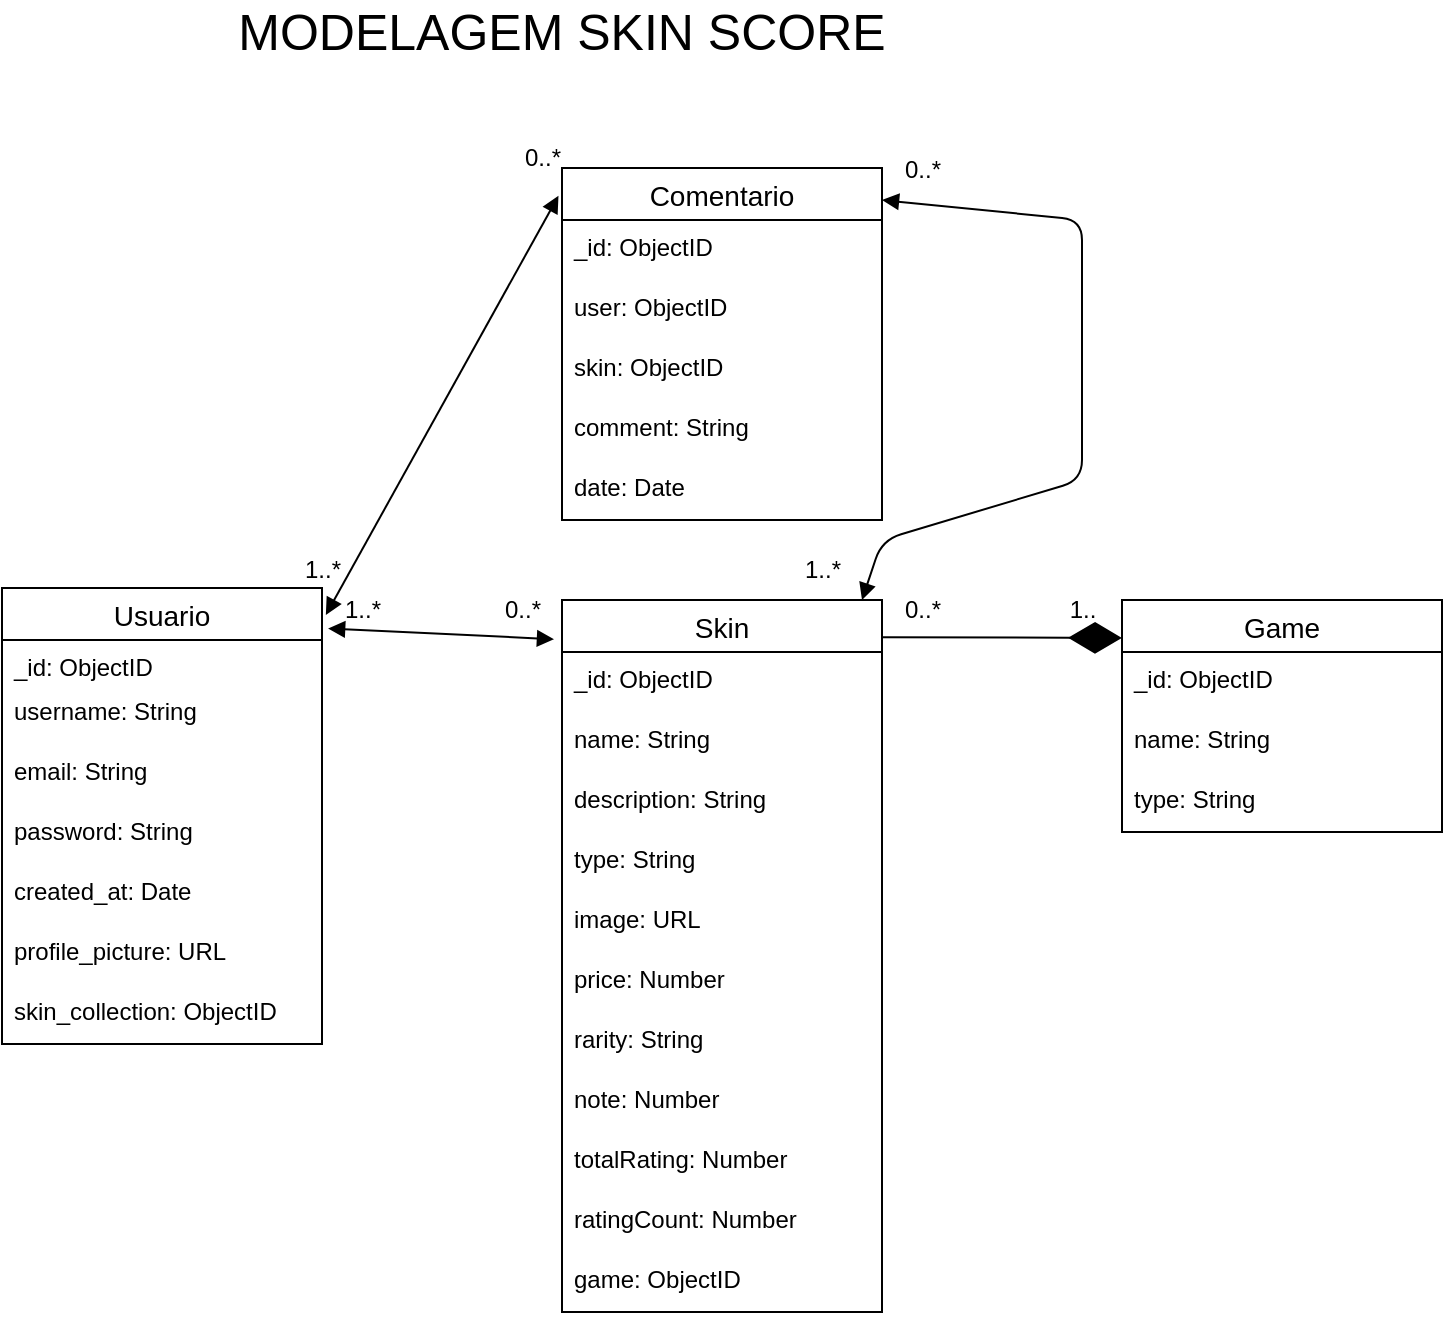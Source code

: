 <mxfile>
    <diagram id="4c7LaxeDGODN7DNbFhjD" name="Page-1">
        <mxGraphModel dx="1082" dy="455" grid="1" gridSize="10" guides="1" tooltips="1" connect="1" arrows="1" fold="1" page="1" pageScale="1" pageWidth="850" pageHeight="1100" math="0" shadow="0">
            <root>
                <mxCell id="0"/>
                <mxCell id="1" parent="0"/>
                <mxCell id="2" value="&lt;font style=&quot;font-size: 25px;&quot;&gt;MODELAGEM SKIN SCORE&lt;/font&gt;" style="text;html=1;strokeColor=none;fillColor=none;align=center;verticalAlign=middle;whiteSpace=wrap;rounded=0;" parent="1" vertex="1">
                    <mxGeometry x="180" y="70" width="340" height="30" as="geometry"/>
                </mxCell>
                <mxCell id="3" value="Usuario" style="swimlane;fontStyle=0;childLayout=stackLayout;horizontal=1;startSize=26;horizontalStack=0;resizeParent=1;resizeParentMax=0;resizeLast=0;collapsible=1;marginBottom=0;align=center;fontSize=14;" parent="1" vertex="1">
                    <mxGeometry x="70" y="364" width="160" height="228" as="geometry"/>
                </mxCell>
                <mxCell id="4" value="_id: ObjectID        " style="text;strokeColor=none;fillColor=none;spacingLeft=4;spacingRight=4;overflow=hidden;rotatable=0;points=[[0,0.5],[1,0.5]];portConstraint=eastwest;fontSize=12;" parent="3" vertex="1">
                    <mxGeometry y="26" width="160" height="22" as="geometry"/>
                </mxCell>
                <mxCell id="5" value="username: String" style="text;strokeColor=none;fillColor=none;spacingLeft=4;spacingRight=4;overflow=hidden;rotatable=0;points=[[0,0.5],[1,0.5]];portConstraint=eastwest;fontSize=12;" parent="3" vertex="1">
                    <mxGeometry y="48" width="160" height="30" as="geometry"/>
                </mxCell>
                <mxCell id="6" value="email: String&#10;" style="text;strokeColor=none;fillColor=none;spacingLeft=4;spacingRight=4;overflow=hidden;rotatable=0;points=[[0,0.5],[1,0.5]];portConstraint=eastwest;fontSize=12;" parent="3" vertex="1">
                    <mxGeometry y="78" width="160" height="30" as="geometry"/>
                </mxCell>
                <mxCell id="7" value="password: String" style="text;strokeColor=none;fillColor=none;spacingLeft=4;spacingRight=4;overflow=hidden;rotatable=0;points=[[0,0.5],[1,0.5]];portConstraint=eastwest;fontSize=12;" parent="3" vertex="1">
                    <mxGeometry y="108" width="160" height="30" as="geometry"/>
                </mxCell>
                <mxCell id="8" value="created_at: Date" style="text;strokeColor=none;fillColor=none;spacingLeft=4;spacingRight=4;overflow=hidden;rotatable=0;points=[[0,0.5],[1,0.5]];portConstraint=eastwest;fontSize=12;" parent="3" vertex="1">
                    <mxGeometry y="138" width="160" height="30" as="geometry"/>
                </mxCell>
                <mxCell id="9" value="profile_picture: URL" style="text;strokeColor=none;fillColor=none;spacingLeft=4;spacingRight=4;overflow=hidden;rotatable=0;points=[[0,0.5],[1,0.5]];portConstraint=eastwest;fontSize=12;" parent="3" vertex="1">
                    <mxGeometry y="168" width="160" height="30" as="geometry"/>
                </mxCell>
                <mxCell id="29" value="skin_collection: ObjectID" style="text;strokeColor=none;fillColor=none;spacingLeft=4;spacingRight=4;overflow=hidden;rotatable=0;points=[[0,0.5],[1,0.5]];portConstraint=eastwest;fontSize=12;" parent="3" vertex="1">
                    <mxGeometry y="198" width="160" height="30" as="geometry"/>
                </mxCell>
                <mxCell id="43" value="Skin" style="swimlane;fontStyle=0;childLayout=stackLayout;horizontal=1;startSize=26;horizontalStack=0;resizeParent=1;resizeParentMax=0;resizeLast=0;collapsible=1;marginBottom=0;align=center;fontSize=14;" parent="1" vertex="1">
                    <mxGeometry x="350" y="370" width="160" height="356" as="geometry"/>
                </mxCell>
                <mxCell id="44" value="_id: ObjectID" style="text;strokeColor=none;fillColor=none;spacingLeft=4;spacingRight=4;overflow=hidden;rotatable=0;points=[[0,0.5],[1,0.5]];portConstraint=eastwest;fontSize=12;" parent="43" vertex="1">
                    <mxGeometry y="26" width="160" height="30" as="geometry"/>
                </mxCell>
                <mxCell id="45" value="name: String    " style="text;strokeColor=none;fillColor=none;spacingLeft=4;spacingRight=4;overflow=hidden;rotatable=0;points=[[0,0.5],[1,0.5]];portConstraint=eastwest;fontSize=12;" parent="43" vertex="1">
                    <mxGeometry y="56" width="160" height="30" as="geometry"/>
                </mxCell>
                <mxCell id="46" value="description: String&#10;" style="text;strokeColor=none;fillColor=none;spacingLeft=4;spacingRight=4;overflow=hidden;rotatable=0;points=[[0,0.5],[1,0.5]];portConstraint=eastwest;fontSize=12;" parent="43" vertex="1">
                    <mxGeometry y="86" width="160" height="30" as="geometry"/>
                </mxCell>
                <mxCell id="47" value="type: String" style="text;strokeColor=none;fillColor=none;spacingLeft=4;spacingRight=4;overflow=hidden;rotatable=0;points=[[0,0.5],[1,0.5]];portConstraint=eastwest;fontSize=12;" parent="43" vertex="1">
                    <mxGeometry y="116" width="160" height="30" as="geometry"/>
                </mxCell>
                <mxCell id="48" value="image: URL" style="text;strokeColor=none;fillColor=none;spacingLeft=4;spacingRight=4;overflow=hidden;rotatable=0;points=[[0,0.5],[1,0.5]];portConstraint=eastwest;fontSize=12;" parent="43" vertex="1">
                    <mxGeometry y="146" width="160" height="30" as="geometry"/>
                </mxCell>
                <mxCell id="49" value="price: Number" style="text;strokeColor=none;fillColor=none;spacingLeft=4;spacingRight=4;overflow=hidden;rotatable=0;points=[[0,0.5],[1,0.5]];portConstraint=eastwest;fontSize=12;" parent="43" vertex="1">
                    <mxGeometry y="176" width="160" height="30" as="geometry"/>
                </mxCell>
                <mxCell id="50" value="rarity: String" style="text;strokeColor=none;fillColor=none;spacingLeft=4;spacingRight=4;overflow=hidden;rotatable=0;points=[[0,0.5],[1,0.5]];portConstraint=eastwest;fontSize=12;" parent="43" vertex="1">
                    <mxGeometry y="206" width="160" height="30" as="geometry"/>
                </mxCell>
                <mxCell id="51" value="note: Number" style="text;strokeColor=none;fillColor=none;spacingLeft=4;spacingRight=4;overflow=hidden;rotatable=0;points=[[0,0.5],[1,0.5]];portConstraint=eastwest;fontSize=12;" parent="43" vertex="1">
                    <mxGeometry y="236" width="160" height="30" as="geometry"/>
                </mxCell>
                <mxCell id="96" value="totalRating: Number" style="text;strokeColor=none;fillColor=none;spacingLeft=4;spacingRight=4;overflow=hidden;rotatable=0;points=[[0,0.5],[1,0.5]];portConstraint=eastwest;fontSize=12;" vertex="1" parent="43">
                    <mxGeometry y="266" width="160" height="30" as="geometry"/>
                </mxCell>
                <mxCell id="97" value="ratingCount: Number" style="text;strokeColor=none;fillColor=none;spacingLeft=4;spacingRight=4;overflow=hidden;rotatable=0;points=[[0,0.5],[1,0.5]];portConstraint=eastwest;fontSize=12;" vertex="1" parent="43">
                    <mxGeometry y="296" width="160" height="30" as="geometry"/>
                </mxCell>
                <mxCell id="74" value="game: ObjectID" style="text;strokeColor=none;fillColor=none;spacingLeft=4;spacingRight=4;overflow=hidden;rotatable=0;points=[[0,0.5],[1,0.5]];portConstraint=eastwest;fontSize=12;" parent="43" vertex="1">
                    <mxGeometry y="326" width="160" height="30" as="geometry"/>
                </mxCell>
                <mxCell id="52" value="Comentario" style="swimlane;fontStyle=0;childLayout=stackLayout;horizontal=1;startSize=26;horizontalStack=0;resizeParent=1;resizeParentMax=0;resizeLast=0;collapsible=1;marginBottom=0;align=center;fontSize=14;" parent="1" vertex="1">
                    <mxGeometry x="350" y="154" width="160" height="176" as="geometry"/>
                </mxCell>
                <mxCell id="53" value="_id: ObjectID" style="text;strokeColor=none;fillColor=none;spacingLeft=4;spacingRight=4;overflow=hidden;rotatable=0;points=[[0,0.5],[1,0.5]];portConstraint=eastwest;fontSize=12;" parent="52" vertex="1">
                    <mxGeometry y="26" width="160" height="30" as="geometry"/>
                </mxCell>
                <mxCell id="54" value="user: ObjectID" style="text;strokeColor=none;fillColor=none;spacingLeft=4;spacingRight=4;overflow=hidden;rotatable=0;points=[[0,0.5],[1,0.5]];portConstraint=eastwest;fontSize=12;" parent="52" vertex="1">
                    <mxGeometry y="56" width="160" height="30" as="geometry"/>
                </mxCell>
                <mxCell id="55" value="skin: ObjectID&#10;" style="text;strokeColor=none;fillColor=none;spacingLeft=4;spacingRight=4;overflow=hidden;rotatable=0;points=[[0,0.5],[1,0.5]];portConstraint=eastwest;fontSize=12;" parent="52" vertex="1">
                    <mxGeometry y="86" width="160" height="30" as="geometry"/>
                </mxCell>
                <mxCell id="56" value="comment: String" style="text;strokeColor=none;fillColor=none;spacingLeft=4;spacingRight=4;overflow=hidden;rotatable=0;points=[[0,0.5],[1,0.5]];portConstraint=eastwest;fontSize=12;" parent="52" vertex="1">
                    <mxGeometry y="116" width="160" height="30" as="geometry"/>
                </mxCell>
                <mxCell id="57" value="date: Date" style="text;strokeColor=none;fillColor=none;spacingLeft=4;spacingRight=4;overflow=hidden;rotatable=0;points=[[0,0.5],[1,0.5]];portConstraint=eastwest;fontSize=12;" parent="52" vertex="1">
                    <mxGeometry y="146" width="160" height="30" as="geometry"/>
                </mxCell>
                <mxCell id="63" value="" style="endArrow=block;startArrow=block;endFill=1;startFill=1;html=1;exitX=1.012;exitY=0.059;exitDx=0;exitDy=0;exitPerimeter=0;entryX=-0.011;entryY=0.079;entryDx=0;entryDy=0;entryPerimeter=0;" parent="1" source="3" target="52" edge="1">
                    <mxGeometry width="160" relative="1" as="geometry">
                        <mxPoint x="425" y="230" as="sourcePoint"/>
                        <mxPoint x="465" y="140" as="targetPoint"/>
                    </mxGeometry>
                </mxCell>
                <mxCell id="64" value="1..*" style="text;html=1;align=center;verticalAlign=middle;resizable=0;points=[];autosize=1;strokeColor=none;fillColor=none;" parent="1" vertex="1">
                    <mxGeometry x="210" y="340" width="40" height="30" as="geometry"/>
                </mxCell>
                <mxCell id="65" value="0..*" style="text;html=1;align=center;verticalAlign=middle;resizable=0;points=[];autosize=1;strokeColor=none;fillColor=none;" parent="1" vertex="1">
                    <mxGeometry x="320" y="134" width="40" height="30" as="geometry"/>
                </mxCell>
                <mxCell id="75" value="Game" style="swimlane;fontStyle=0;childLayout=stackLayout;horizontal=1;startSize=26;horizontalStack=0;resizeParent=1;resizeParentMax=0;resizeLast=0;collapsible=1;marginBottom=0;align=center;fontSize=14;" parent="1" vertex="1">
                    <mxGeometry x="630" y="370" width="160" height="116" as="geometry"/>
                </mxCell>
                <mxCell id="76" value="_id: ObjectID" style="text;strokeColor=none;fillColor=none;spacingLeft=4;spacingRight=4;overflow=hidden;rotatable=0;points=[[0,0.5],[1,0.5]];portConstraint=eastwest;fontSize=12;" parent="75" vertex="1">
                    <mxGeometry y="26" width="160" height="30" as="geometry"/>
                </mxCell>
                <mxCell id="77" value="name: String " style="text;strokeColor=none;fillColor=none;spacingLeft=4;spacingRight=4;overflow=hidden;rotatable=0;points=[[0,0.5],[1,0.5]];portConstraint=eastwest;fontSize=12;" parent="75" vertex="1">
                    <mxGeometry y="56" width="160" height="30" as="geometry"/>
                </mxCell>
                <mxCell id="78" value="type: String&#10;" style="text;strokeColor=none;fillColor=none;spacingLeft=4;spacingRight=4;overflow=hidden;rotatable=0;points=[[0,0.5],[1,0.5]];portConstraint=eastwest;fontSize=12;" parent="75" vertex="1">
                    <mxGeometry y="86" width="160" height="30" as="geometry"/>
                </mxCell>
                <mxCell id="84" value="" style="endArrow=block;startArrow=block;endFill=1;startFill=1;html=1;exitX=1.019;exitY=0.089;exitDx=0;exitDy=0;exitPerimeter=0;entryX=-0.025;entryY=0.055;entryDx=0;entryDy=0;entryPerimeter=0;" parent="1" source="3" target="43" edge="1">
                    <mxGeometry width="160" relative="1" as="geometry">
                        <mxPoint x="241.92" y="387.924" as="sourcePoint"/>
                        <mxPoint x="358.24" y="177.904" as="targetPoint"/>
                    </mxGeometry>
                </mxCell>
                <mxCell id="85" value="1..*" style="text;html=1;align=center;verticalAlign=middle;resizable=0;points=[];autosize=1;strokeColor=none;fillColor=none;" parent="1" vertex="1">
                    <mxGeometry x="230" y="360" width="40" height="30" as="geometry"/>
                </mxCell>
                <mxCell id="86" value="0..*" style="text;html=1;align=center;verticalAlign=middle;resizable=0;points=[];autosize=1;strokeColor=none;fillColor=none;" parent="1" vertex="1">
                    <mxGeometry x="310" y="360" width="40" height="30" as="geometry"/>
                </mxCell>
                <mxCell id="88" value="" style="endArrow=diamondThin;endFill=1;endSize=24;html=1;" parent="1" edge="1">
                    <mxGeometry width="160" relative="1" as="geometry">
                        <mxPoint x="510" y="388.57" as="sourcePoint"/>
                        <mxPoint x="630" y="389" as="targetPoint"/>
                    </mxGeometry>
                </mxCell>
                <mxCell id="89" value="1.." style="text;html=1;align=center;verticalAlign=middle;resizable=0;points=[];autosize=1;strokeColor=none;fillColor=none;" parent="1" vertex="1">
                    <mxGeometry x="590" y="360" width="40" height="30" as="geometry"/>
                </mxCell>
                <mxCell id="90" value="0..*" style="text;html=1;align=center;verticalAlign=middle;resizable=0;points=[];autosize=1;strokeColor=none;fillColor=none;" parent="1" vertex="1">
                    <mxGeometry x="510" y="360" width="40" height="30" as="geometry"/>
                </mxCell>
                <mxCell id="92" value="" style="endArrow=block;startArrow=block;endFill=1;startFill=1;html=1;exitX=1.012;exitY=0.059;exitDx=0;exitDy=0;exitPerimeter=0;entryX=1;entryY=0.091;entryDx=0;entryDy=0;entryPerimeter=0;" parent="1" target="52" edge="1">
                    <mxGeometry width="160" relative="1" as="geometry">
                        <mxPoint x="500.0" y="370.004" as="sourcePoint"/>
                        <mxPoint x="490" y="120" as="targetPoint"/>
                        <Array as="points">
                            <mxPoint x="510" y="340"/>
                            <mxPoint x="610" y="310"/>
                            <mxPoint x="610" y="180"/>
                        </Array>
                    </mxGeometry>
                </mxCell>
                <mxCell id="94" value="1..*" style="text;html=1;align=center;verticalAlign=middle;resizable=0;points=[];autosize=1;strokeColor=none;fillColor=none;" parent="1" vertex="1">
                    <mxGeometry x="460" y="340" width="40" height="30" as="geometry"/>
                </mxCell>
                <mxCell id="95" value="0..*" style="text;html=1;align=center;verticalAlign=middle;resizable=0;points=[];autosize=1;strokeColor=none;fillColor=none;" parent="1" vertex="1">
                    <mxGeometry x="510" y="140" width="40" height="30" as="geometry"/>
                </mxCell>
            </root>
        </mxGraphModel>
    </diagram>
</mxfile>